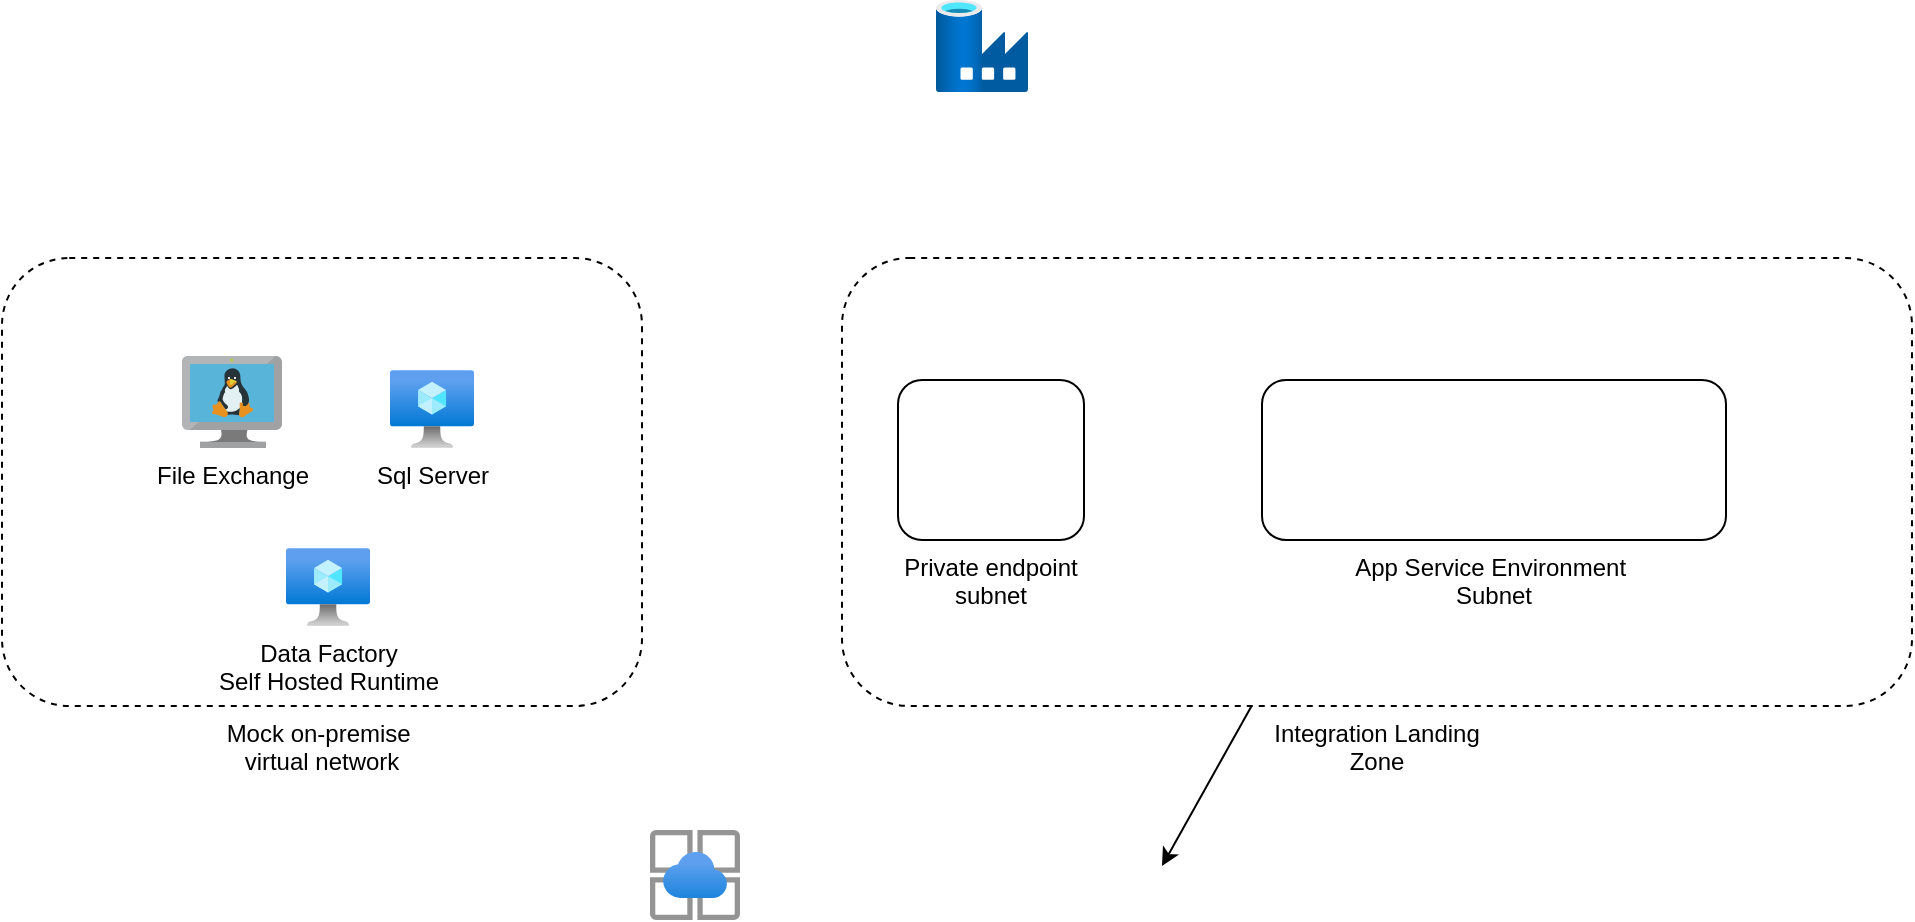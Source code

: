 <mxfile>
    <diagram id="dXqE86ZV0hpkT8sRUsj5" name="Page-1">
        <mxGraphModel dx="1057" dy="779" grid="0" gridSize="10" guides="1" tooltips="1" connect="1" arrows="1" fold="1" page="1" pageScale="1" pageWidth="850" pageHeight="1100" background="light-dark(#FFFFFF,#FFFFFF)" math="0" shadow="0">
            <root>
                <mxCell id="0"/>
                <mxCell id="1" parent="0"/>
                <mxCell id="2" value="&lt;font style=&quot;color: light-dark(rgb(0, 0, 0), rgb(0, 0, 0));&quot;&gt;Mock on-premise&amp;nbsp;&lt;/font&gt;&lt;div&gt;&lt;font style=&quot;color: light-dark(rgb(0, 0, 0), rgb(0, 0, 0));&quot;&gt;virtual network&lt;/font&gt;&lt;/div&gt;" style="rounded=1;whiteSpace=wrap;html=1;fillColor=none;strokeColor=light-dark(#000000,#000099);dashed=1;labelPosition=center;verticalLabelPosition=bottom;align=center;verticalAlign=top;fontColor=light-dark(#000000,#000000);" vertex="1" parent="1">
                    <mxGeometry x="57" y="249" width="320" height="224" as="geometry"/>
                </mxCell>
                <mxCell id="3" value="Sql Server" style="image;aspect=fixed;html=1;points=[];align=center;fontSize=12;image=img/lib/azure2/compute/Virtual_Machine.svg;labelBackgroundColor=none;fontColor=light-dark(#000000,#000000);" vertex="1" parent="1">
                    <mxGeometry x="251" y="305" width="42.05" height="39" as="geometry"/>
                </mxCell>
                <mxCell id="5" value="&lt;font style=&quot;color: light-dark(rgb(0, 0, 0), rgb(0, 0, 0));&quot;&gt;Data Factory&lt;/font&gt;&lt;div&gt;&lt;font style=&quot;color: light-dark(rgb(0, 0, 0), rgb(0, 0, 0));&quot;&gt;Self Hosted Runtime&lt;/font&gt;&lt;/div&gt;" style="image;aspect=fixed;html=1;points=[];align=center;fontSize=12;image=img/lib/azure2/compute/Virtual_Machine.svg;labelBackgroundColor=none;fontColor=light-dark(#000000,#000000);" vertex="1" parent="1">
                    <mxGeometry x="199" y="394" width="42.05" height="39" as="geometry"/>
                </mxCell>
                <mxCell id="6" value="File Exchange" style="image;sketch=0;aspect=fixed;html=1;points=[];align=center;fontSize=12;image=img/lib/mscae/VM_Linux.svg;labelBackgroundColor=none;fontColor=light-dark(#000000,#000000);" vertex="1" parent="1">
                    <mxGeometry x="147" y="298" width="50" height="46" as="geometry"/>
                </mxCell>
                <mxCell id="7" value="" style="image;aspect=fixed;html=1;points=[];align=center;fontSize=12;image=img/lib/azure2/databases/Data_Factory.svg;" vertex="1" parent="1">
                    <mxGeometry x="524" y="120" width="46" height="46" as="geometry"/>
                </mxCell>
                <mxCell id="10" value="" style="edgeStyle=none;html=1;" edge="1" parent="1" source="8">
                    <mxGeometry relative="1" as="geometry">
                        <mxPoint x="637" y="553" as="targetPoint"/>
                    </mxGeometry>
                </mxCell>
                <mxCell id="8" value="&lt;font style=&quot;color: light-dark(rgb(0, 0, 0), rgb(0, 0, 0));&quot;&gt;Integration Landing&lt;/font&gt;&lt;div&gt;&lt;font style=&quot;color: light-dark(rgb(0, 0, 0), rgb(0, 0, 0));&quot;&gt;Zone&lt;/font&gt;&lt;/div&gt;" style="rounded=1;whiteSpace=wrap;html=1;fillColor=none;strokeColor=light-dark(#000000,#000099);dashed=1;labelPosition=center;verticalLabelPosition=bottom;align=center;verticalAlign=top;fontColor=light-dark(#000000,#000000);" vertex="1" parent="1">
                    <mxGeometry x="477" y="249" width="535" height="224" as="geometry"/>
                </mxCell>
                <mxCell id="11" value="&lt;font style=&quot;color: light-dark(rgb(0, 0, 0), rgb(0, 0, 0));&quot;&gt;Private endpoint&lt;/font&gt;&lt;div&gt;&lt;font style=&quot;color: light-dark(rgb(0, 0, 0), rgb(0, 0, 0));&quot;&gt;subnet&lt;/font&gt;&lt;/div&gt;" style="rounded=1;whiteSpace=wrap;html=1;fillColor=none;strokeColor=light-dark(#000000,#000099);labelPosition=center;verticalLabelPosition=bottom;align=center;verticalAlign=top;fontColor=light-dark(#000000,#000000);" vertex="1" parent="1">
                    <mxGeometry x="505" y="310" width="93" height="80" as="geometry"/>
                </mxCell>
                <mxCell id="12" value="&lt;font style=&quot;color: light-dark(rgb(0, 0, 0), rgb(0, 0, 0));&quot;&gt;App Service Environment&amp;nbsp;&lt;/font&gt;&lt;div&gt;&lt;font style=&quot;color: light-dark(rgb(0, 0, 0), rgb(0, 0, 0));&quot;&gt;Subnet&lt;/font&gt;&lt;/div&gt;" style="rounded=1;whiteSpace=wrap;html=1;fillColor=none;strokeColor=light-dark(#000000,#000099);labelPosition=center;verticalLabelPosition=bottom;align=center;verticalAlign=top;fontColor=light-dark(#000000,#000000);" vertex="1" parent="1">
                    <mxGeometry x="687" y="310" width="232" height="80" as="geometry"/>
                </mxCell>
                <mxCell id="13" value="" style="image;aspect=fixed;html=1;points=[];align=center;fontSize=12;image=img/lib/azure2/app_services/App_Service_Environments.svg;" vertex="1" parent="1">
                    <mxGeometry x="381" y="535" width="45" height="45" as="geometry"/>
                </mxCell>
            </root>
        </mxGraphModel>
    </diagram>
</mxfile>